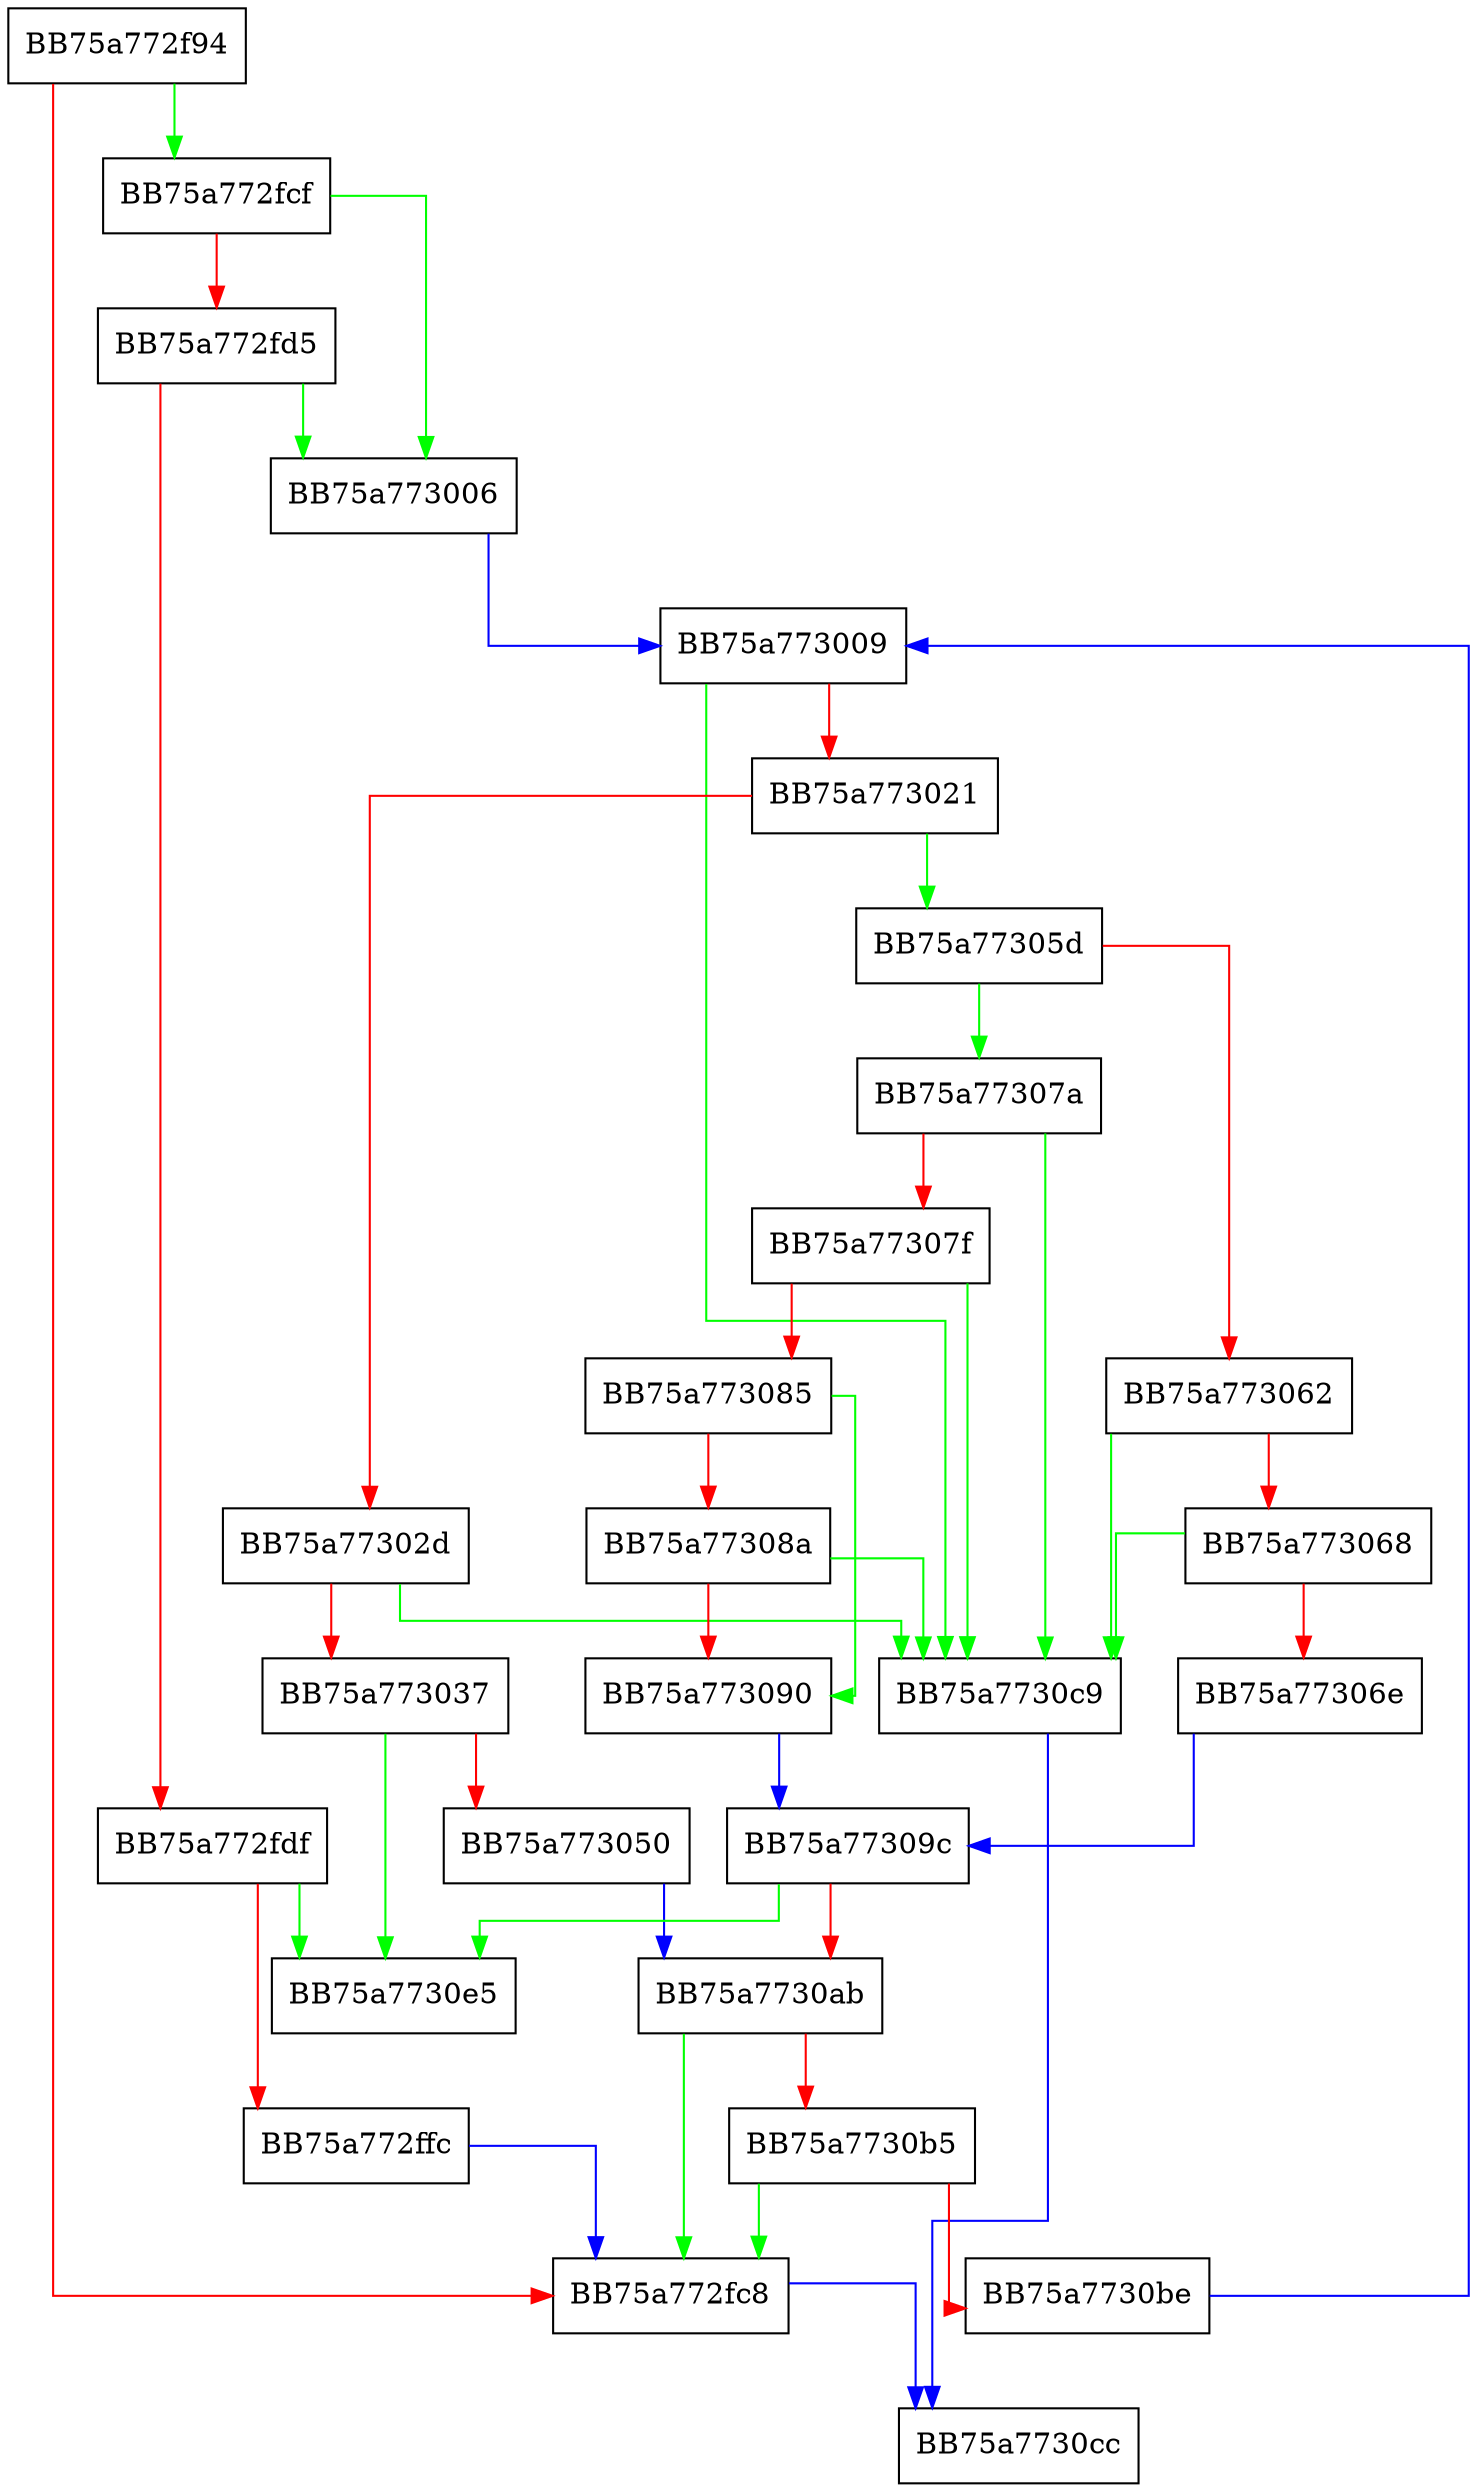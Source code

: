 digraph __lc_wcstolc {
  node [shape="box"];
  graph [splines=ortho];
  BB75a772f94 -> BB75a772fcf [color="green"];
  BB75a772f94 -> BB75a772fc8 [color="red"];
  BB75a772fc8 -> BB75a7730cc [color="blue"];
  BB75a772fcf -> BB75a773006 [color="green"];
  BB75a772fcf -> BB75a772fd5 [color="red"];
  BB75a772fd5 -> BB75a773006 [color="green"];
  BB75a772fd5 -> BB75a772fdf [color="red"];
  BB75a772fdf -> BB75a7730e5 [color="green"];
  BB75a772fdf -> BB75a772ffc [color="red"];
  BB75a772ffc -> BB75a772fc8 [color="blue"];
  BB75a773006 -> BB75a773009 [color="blue"];
  BB75a773009 -> BB75a7730c9 [color="green"];
  BB75a773009 -> BB75a773021 [color="red"];
  BB75a773021 -> BB75a77305d [color="green"];
  BB75a773021 -> BB75a77302d [color="red"];
  BB75a77302d -> BB75a7730c9 [color="green"];
  BB75a77302d -> BB75a773037 [color="red"];
  BB75a773037 -> BB75a7730e5 [color="green"];
  BB75a773037 -> BB75a773050 [color="red"];
  BB75a773050 -> BB75a7730ab [color="blue"];
  BB75a77305d -> BB75a77307a [color="green"];
  BB75a77305d -> BB75a773062 [color="red"];
  BB75a773062 -> BB75a7730c9 [color="green"];
  BB75a773062 -> BB75a773068 [color="red"];
  BB75a773068 -> BB75a7730c9 [color="green"];
  BB75a773068 -> BB75a77306e [color="red"];
  BB75a77306e -> BB75a77309c [color="blue"];
  BB75a77307a -> BB75a7730c9 [color="green"];
  BB75a77307a -> BB75a77307f [color="red"];
  BB75a77307f -> BB75a7730c9 [color="green"];
  BB75a77307f -> BB75a773085 [color="red"];
  BB75a773085 -> BB75a773090 [color="green"];
  BB75a773085 -> BB75a77308a [color="red"];
  BB75a77308a -> BB75a7730c9 [color="green"];
  BB75a77308a -> BB75a773090 [color="red"];
  BB75a773090 -> BB75a77309c [color="blue"];
  BB75a77309c -> BB75a7730e5 [color="green"];
  BB75a77309c -> BB75a7730ab [color="red"];
  BB75a7730ab -> BB75a772fc8 [color="green"];
  BB75a7730ab -> BB75a7730b5 [color="red"];
  BB75a7730b5 -> BB75a772fc8 [color="green"];
  BB75a7730b5 -> BB75a7730be [color="red"];
  BB75a7730be -> BB75a773009 [color="blue"];
  BB75a7730c9 -> BB75a7730cc [color="blue"];
}